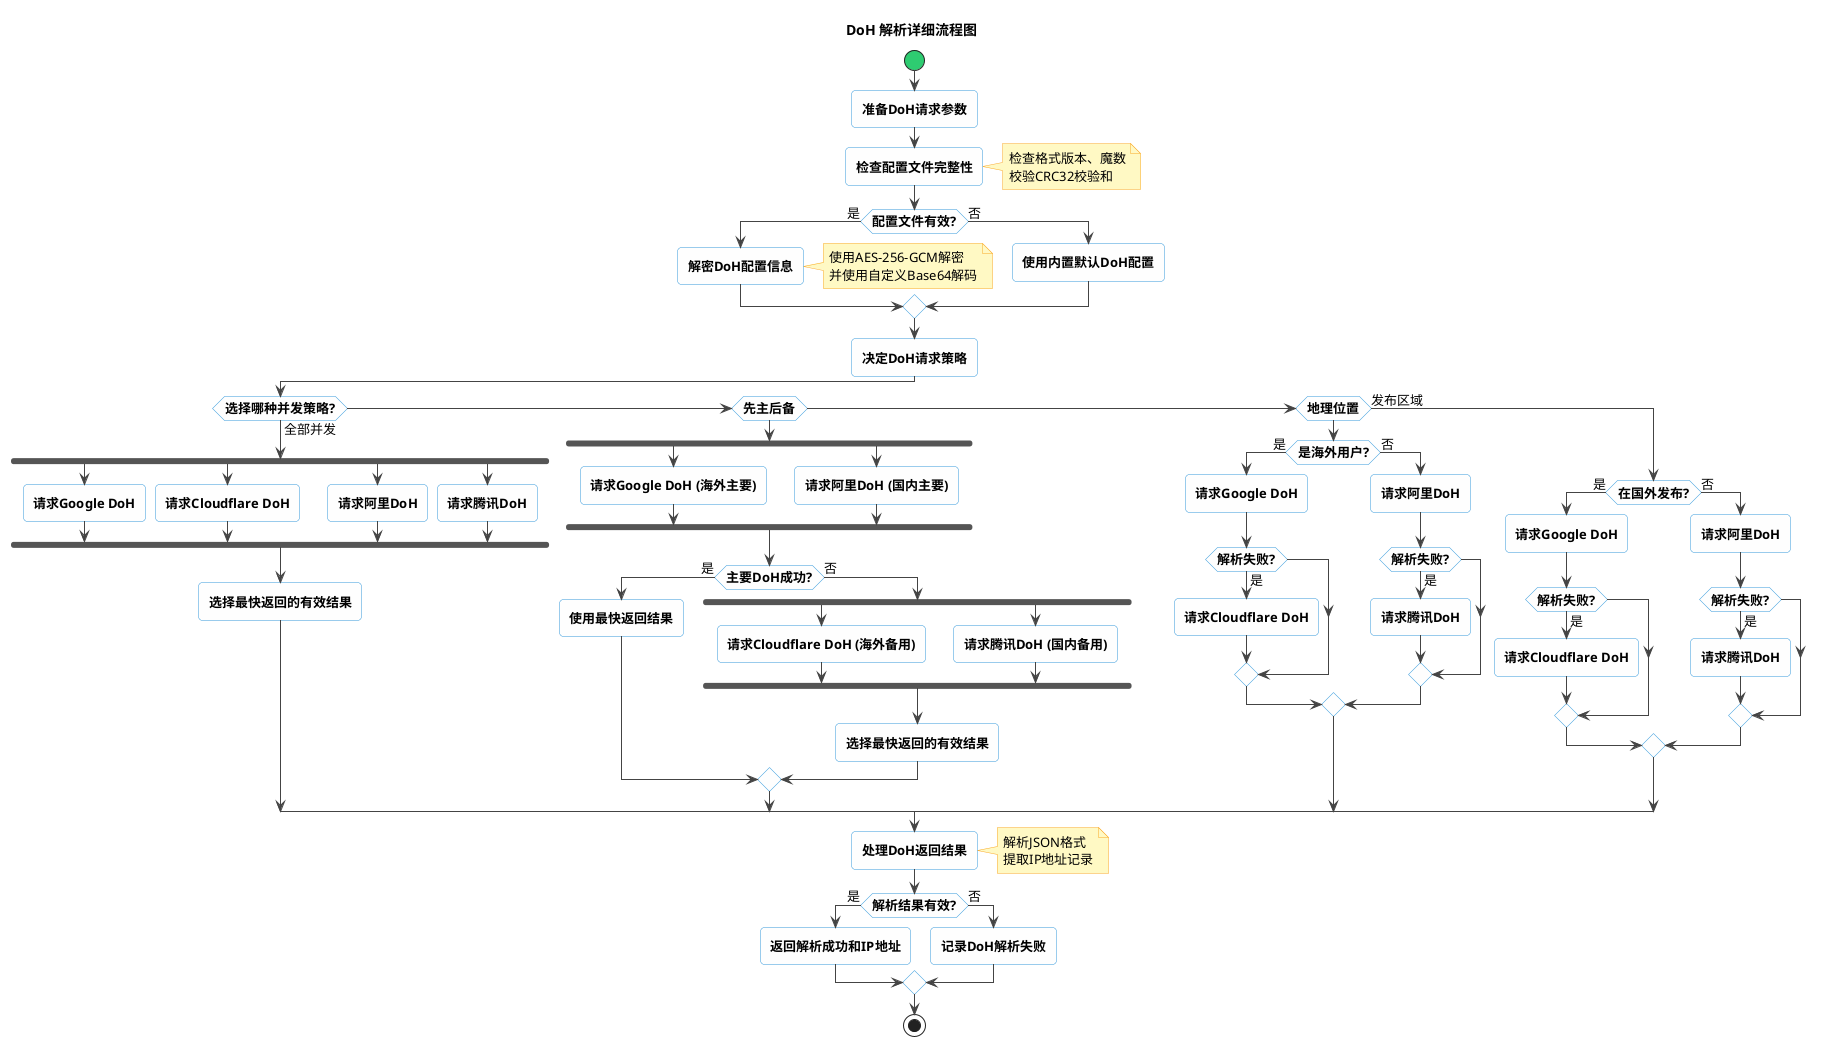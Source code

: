 @startuml DoH Resolution Process

'========== STYLE SETTINGS ==========
skinparam backgroundColor white
skinparam handwritten false
skinparam defaultFontName Arial
skinparam defaultFontSize 13
skinparam roundcorner 8
skinparam arrowColor #444444
skinparam shadowing false

skinparam activity {
    BackgroundColor #FEFEFE
    BorderColor #3498DB
    FontStyle bold
    StartColor #2ECC71
    EndColor #E74C3C
    DiamondBackgroundColor #FEFEFE
    DiamondBorderColor #3498DB
}

skinparam note {
    BackgroundColor #FFF9C4
    BorderColor #F9A825
}

title DoH 解析详细流程图

'========== START OF DIAGRAM ==========
start

:准备DoH请求参数;

:检查配置文件完整性;
note right
  检查格式版本、魔数
  校验CRC32校验和
end note

if (配置文件有效?) then (是)
  :解密DoH配置信息;
  note right
    使用AES-256-GCM解密
    并使用自定义Base64解码
  end note
else (否)
  :使用内置默认DoH配置;
endif

:决定DoH请求策略;

if (选择哪种并发策略?) then (全部并发)
  fork
    :请求Google DoH;
  fork again
    :请求Cloudflare DoH;
  fork again
    :请求阿里DoH;
  fork again
    :请求腾讯DoH;
  end fork
  :选择最快返回的有效结果;
else if (先主后备) then
  fork
    :请求Google DoH (海外主要);
  fork again
    :请求阿里DoH (国内主要);
  end fork
  
  if (主要DoH成功?) then (是)
    :使用最快返回结果;
  else (否)
    fork
      :请求Cloudflare DoH (海外备用);
    fork again
      :请求腾讯DoH (国内备用);
    end fork
    :选择最快返回的有效结果;
  endif
else if (地理位置) then
  if (是海外用户?) then (是)
    :请求Google DoH;
    if (解析失败?) then (是)
      :请求Cloudflare DoH;
    endif
  else (否)
    :请求阿里DoH;
    if (解析失败?) then (是)
      :请求腾讯DoH;
    endif
  endif
else (发布区域)
  if (在国外发布?) then (是)
    :请求Google DoH;
    if (解析失败?) then (是)
      :请求Cloudflare DoH;
    endif
  else (否)
    :请求阿里DoH;
    if (解析失败?) then (是)
      :请求腾讯DoH;
    endif
  endif
endif

:处理DoH返回结果;
note right
  解析JSON格式
  提取IP地址记录
end note

if (解析结果有效?) then (是)
  :返回解析成功和IP地址;
else (否)
  :记录DoH解析失败;
endif

stop

@enduml
